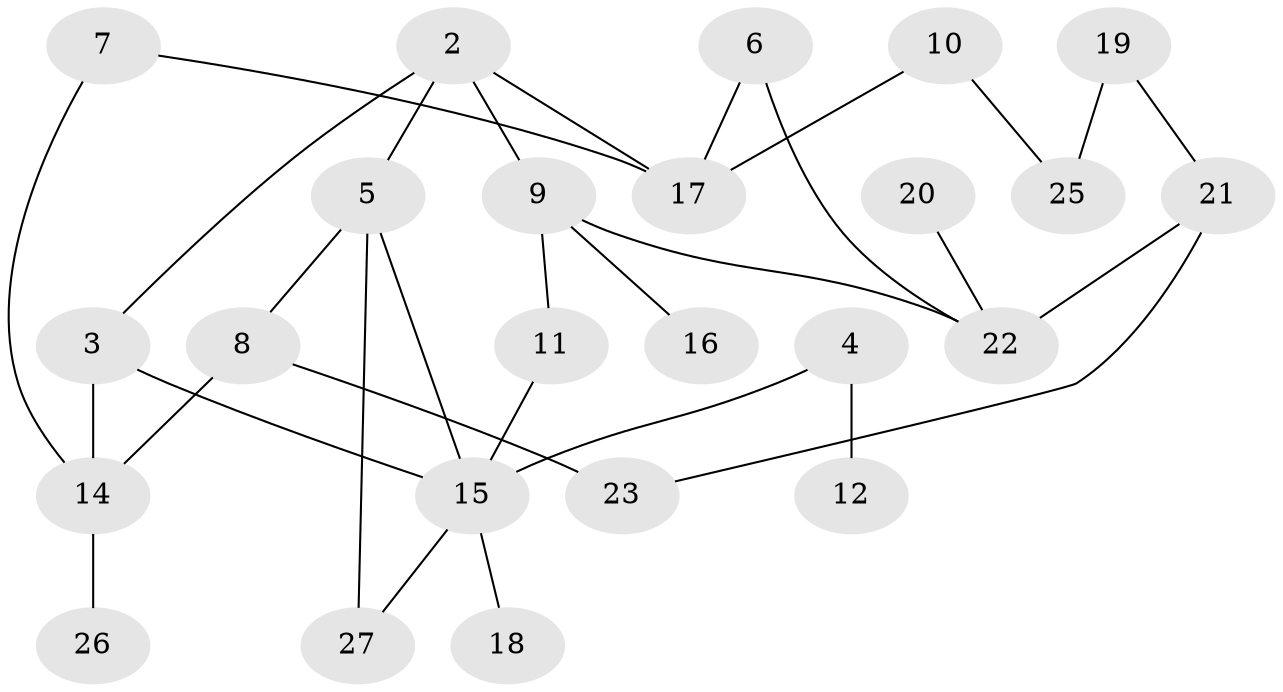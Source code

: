 // original degree distribution, {2: 0.3333333333333333, 0: 0.05555555555555555, 4: 0.14814814814814814, 3: 0.18518518518518517, 1: 0.25925925925925924, 8: 0.018518518518518517}
// Generated by graph-tools (version 1.1) at 2025/35/03/04/25 23:35:49]
// undirected, 24 vertices, 31 edges
graph export_dot {
  node [color=gray90,style=filled];
  2;
  3;
  4;
  5;
  6;
  7;
  8;
  9;
  10;
  11;
  12;
  14;
  15;
  16;
  17;
  18;
  19;
  20;
  21;
  22;
  23;
  25;
  26;
  27;
  2 -- 3 [weight=1.0];
  2 -- 5 [weight=1.0];
  2 -- 9 [weight=1.0];
  2 -- 17 [weight=1.0];
  3 -- 14 [weight=1.0];
  3 -- 15 [weight=1.0];
  4 -- 12 [weight=1.0];
  4 -- 15 [weight=1.0];
  5 -- 8 [weight=1.0];
  5 -- 15 [weight=1.0];
  5 -- 27 [weight=1.0];
  6 -- 17 [weight=1.0];
  6 -- 22 [weight=1.0];
  7 -- 14 [weight=1.0];
  7 -- 17 [weight=1.0];
  8 -- 14 [weight=1.0];
  8 -- 23 [weight=2.0];
  9 -- 11 [weight=1.0];
  9 -- 16 [weight=1.0];
  9 -- 22 [weight=1.0];
  10 -- 17 [weight=1.0];
  10 -- 25 [weight=1.0];
  11 -- 15 [weight=1.0];
  14 -- 26 [weight=2.0];
  15 -- 18 [weight=1.0];
  15 -- 27 [weight=1.0];
  19 -- 21 [weight=1.0];
  19 -- 25 [weight=1.0];
  20 -- 22 [weight=1.0];
  21 -- 22 [weight=1.0];
  21 -- 23 [weight=1.0];
}
